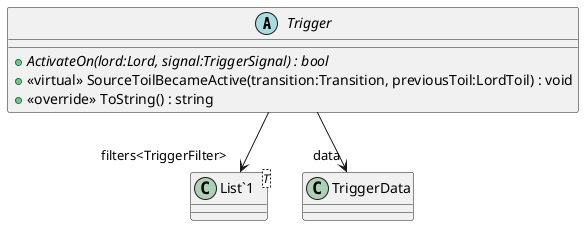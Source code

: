 @startuml
abstract class Trigger {
    + {abstract} ActivateOn(lord:Lord, signal:TriggerSignal) : bool
    + <<virtual>> SourceToilBecameActive(transition:Transition, previousToil:LordToil) : void
    + <<override>> ToString() : string
}
class "List`1"<T> {
}
Trigger --> "data" TriggerData
Trigger --> "filters<TriggerFilter>" "List`1"
@enduml
